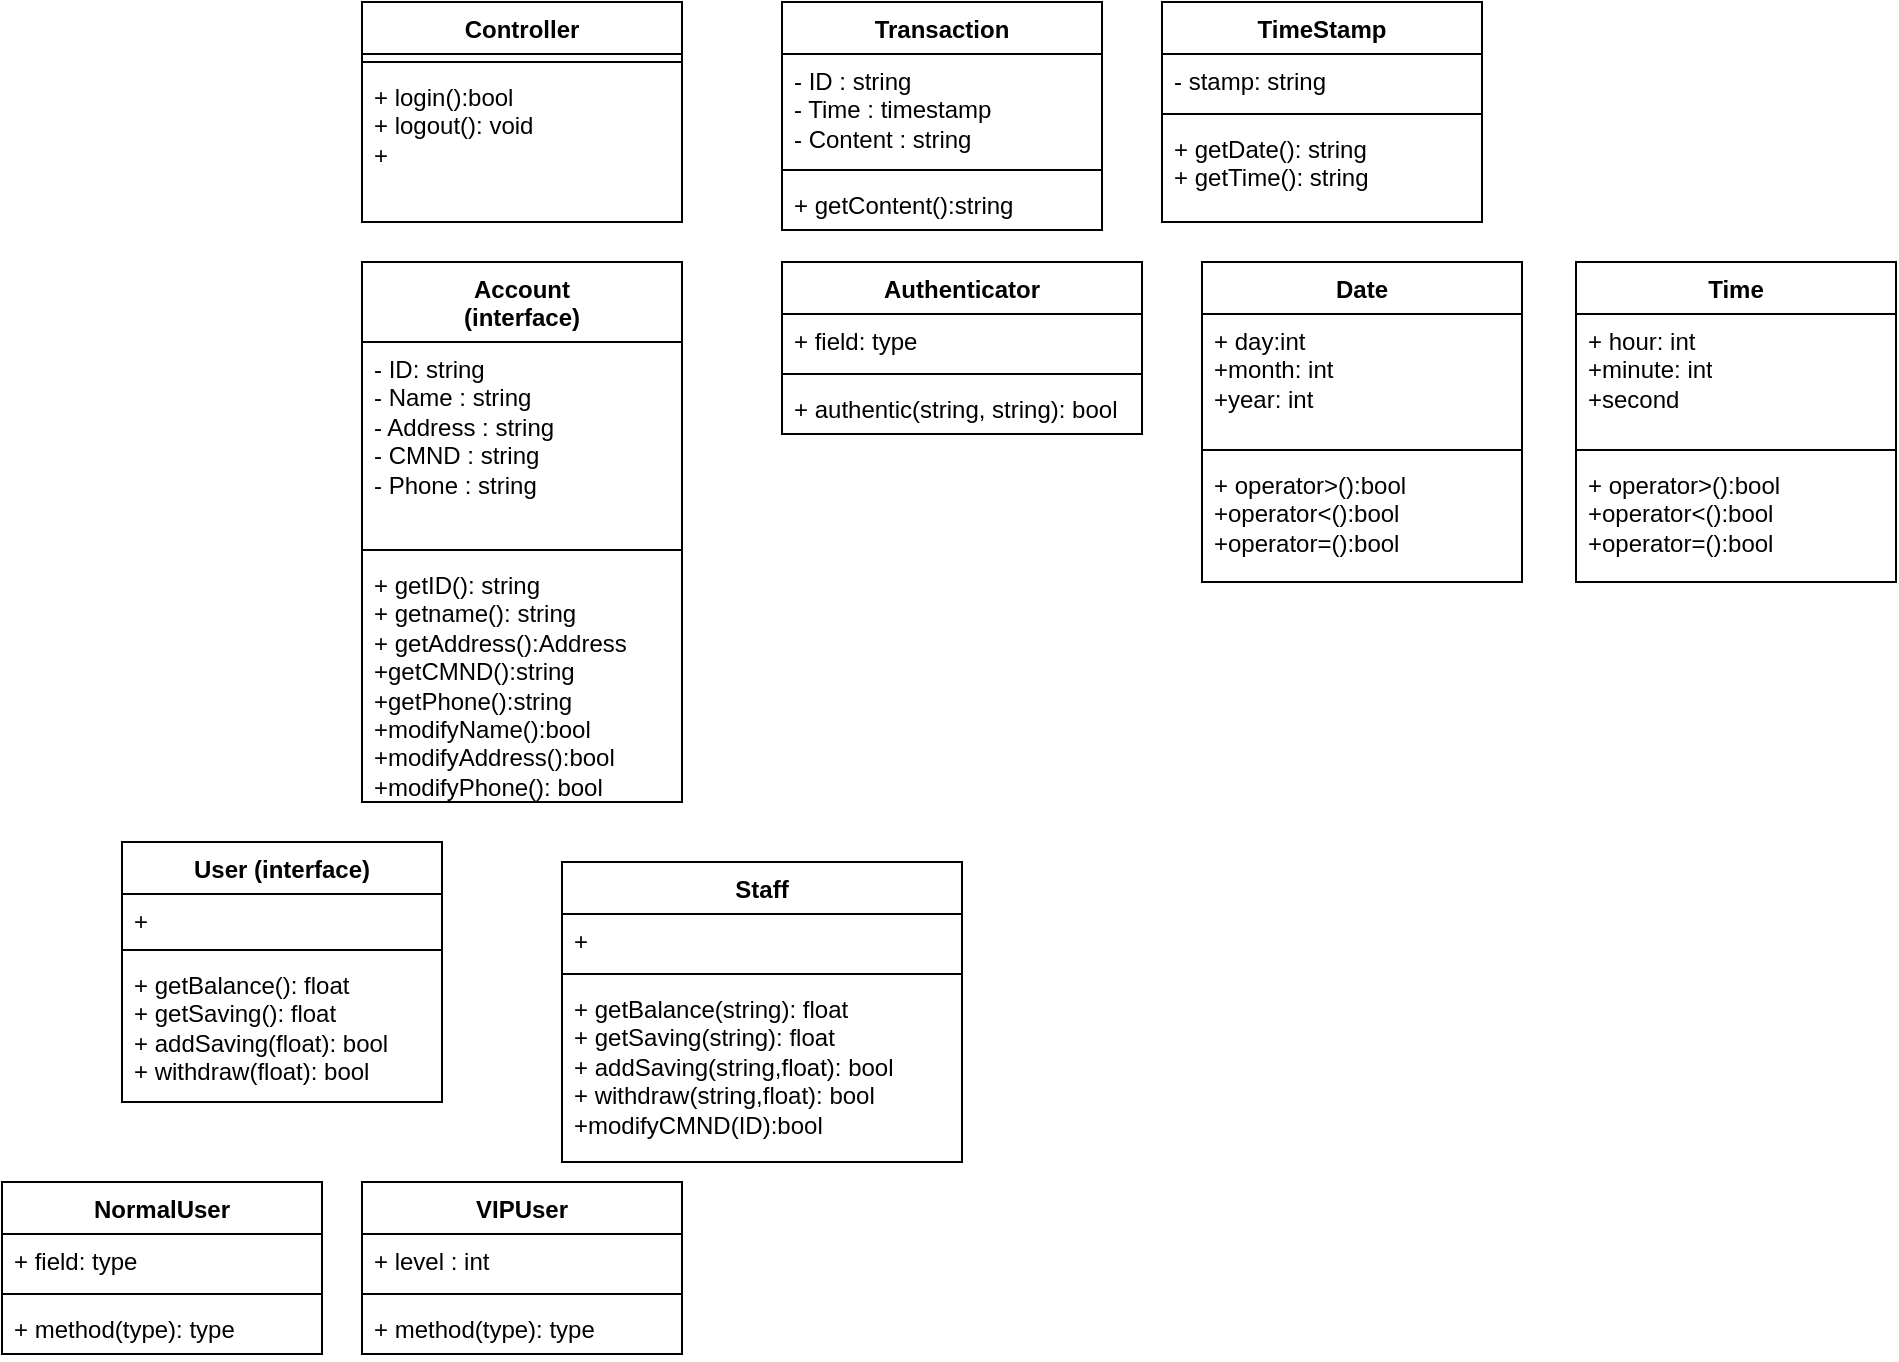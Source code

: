 <mxfile version="24.7.4">
  <diagram id="C5RBs43oDa-KdzZeNtuy" name="Page-1">
    <mxGraphModel dx="2027" dy="696" grid="1" gridSize="10" guides="1" tooltips="1" connect="1" arrows="1" fold="1" page="1" pageScale="1" pageWidth="827" pageHeight="1169" math="0" shadow="0">
      <root>
        <mxCell id="WIyWlLk6GJQsqaUBKTNV-0" />
        <mxCell id="WIyWlLk6GJQsqaUBKTNV-1" parent="WIyWlLk6GJQsqaUBKTNV-0" />
        <mxCell id="lBBp6TD19mjf5ICtD-wE-4" value="Controller" style="swimlane;fontStyle=1;align=center;verticalAlign=top;childLayout=stackLayout;horizontal=1;startSize=26;horizontalStack=0;resizeParent=1;resizeParentMax=0;resizeLast=0;collapsible=1;marginBottom=0;whiteSpace=wrap;html=1;" vertex="1" parent="WIyWlLk6GJQsqaUBKTNV-1">
          <mxGeometry x="60" y="140" width="160" height="110" as="geometry" />
        </mxCell>
        <mxCell id="lBBp6TD19mjf5ICtD-wE-6" value="" style="line;strokeWidth=1;fillColor=none;align=left;verticalAlign=middle;spacingTop=-1;spacingLeft=3;spacingRight=3;rotatable=0;labelPosition=right;points=[];portConstraint=eastwest;strokeColor=inherit;" vertex="1" parent="lBBp6TD19mjf5ICtD-wE-4">
          <mxGeometry y="26" width="160" height="8" as="geometry" />
        </mxCell>
        <mxCell id="lBBp6TD19mjf5ICtD-wE-7" value="+ login():bool&lt;div&gt;+ logout(): void&lt;/div&gt;&lt;div&gt;+&amp;nbsp;&lt;/div&gt;" style="text;strokeColor=none;fillColor=none;align=left;verticalAlign=top;spacingLeft=4;spacingRight=4;overflow=hidden;rotatable=0;points=[[0,0.5],[1,0.5]];portConstraint=eastwest;whiteSpace=wrap;html=1;" vertex="1" parent="lBBp6TD19mjf5ICtD-wE-4">
          <mxGeometry y="34" width="160" height="76" as="geometry" />
        </mxCell>
        <mxCell id="lBBp6TD19mjf5ICtD-wE-8" value="Transaction" style="swimlane;fontStyle=1;align=center;verticalAlign=top;childLayout=stackLayout;horizontal=1;startSize=26;horizontalStack=0;resizeParent=1;resizeParentMax=0;resizeLast=0;collapsible=1;marginBottom=0;whiteSpace=wrap;html=1;" vertex="1" parent="WIyWlLk6GJQsqaUBKTNV-1">
          <mxGeometry x="270" y="140" width="160" height="114" as="geometry" />
        </mxCell>
        <mxCell id="lBBp6TD19mjf5ICtD-wE-9" value="- ID : string&lt;div&gt;- Time : timestamp&lt;/div&gt;&lt;div&gt;- Content : string&lt;/div&gt;" style="text;strokeColor=none;fillColor=none;align=left;verticalAlign=top;spacingLeft=4;spacingRight=4;overflow=hidden;rotatable=0;points=[[0,0.5],[1,0.5]];portConstraint=eastwest;whiteSpace=wrap;html=1;" vertex="1" parent="lBBp6TD19mjf5ICtD-wE-8">
          <mxGeometry y="26" width="160" height="54" as="geometry" />
        </mxCell>
        <mxCell id="lBBp6TD19mjf5ICtD-wE-10" value="" style="line;strokeWidth=1;fillColor=none;align=left;verticalAlign=middle;spacingTop=-1;spacingLeft=3;spacingRight=3;rotatable=0;labelPosition=right;points=[];portConstraint=eastwest;strokeColor=inherit;" vertex="1" parent="lBBp6TD19mjf5ICtD-wE-8">
          <mxGeometry y="80" width="160" height="8" as="geometry" />
        </mxCell>
        <mxCell id="lBBp6TD19mjf5ICtD-wE-11" value="+ getContent():string" style="text;strokeColor=none;fillColor=none;align=left;verticalAlign=top;spacingLeft=4;spacingRight=4;overflow=hidden;rotatable=0;points=[[0,0.5],[1,0.5]];portConstraint=eastwest;whiteSpace=wrap;html=1;" vertex="1" parent="lBBp6TD19mjf5ICtD-wE-8">
          <mxGeometry y="88" width="160" height="26" as="geometry" />
        </mxCell>
        <mxCell id="lBBp6TD19mjf5ICtD-wE-12" value="Account&lt;div&gt;(interface)&lt;/div&gt;" style="swimlane;fontStyle=1;align=center;verticalAlign=top;childLayout=stackLayout;horizontal=1;startSize=40;horizontalStack=0;resizeParent=1;resizeParentMax=0;resizeLast=0;collapsible=1;marginBottom=0;whiteSpace=wrap;html=1;" vertex="1" parent="WIyWlLk6GJQsqaUBKTNV-1">
          <mxGeometry x="60" y="270" width="160" height="270" as="geometry" />
        </mxCell>
        <mxCell id="lBBp6TD19mjf5ICtD-wE-13" value="- ID: string&lt;div&gt;- Name : string&lt;div&gt;- Address : string&lt;/div&gt;&lt;div&gt;- CMND : string&lt;/div&gt;&lt;div&gt;- Phone : string&lt;/div&gt;&lt;/div&gt;" style="text;strokeColor=none;fillColor=none;align=left;verticalAlign=top;spacingLeft=4;spacingRight=4;overflow=hidden;rotatable=0;points=[[0,0.5],[1,0.5]];portConstraint=eastwest;whiteSpace=wrap;html=1;" vertex="1" parent="lBBp6TD19mjf5ICtD-wE-12">
          <mxGeometry y="40" width="160" height="100" as="geometry" />
        </mxCell>
        <mxCell id="lBBp6TD19mjf5ICtD-wE-14" value="" style="line;strokeWidth=1;fillColor=none;align=left;verticalAlign=middle;spacingTop=-1;spacingLeft=3;spacingRight=3;rotatable=0;labelPosition=right;points=[];portConstraint=eastwest;strokeColor=inherit;" vertex="1" parent="lBBp6TD19mjf5ICtD-wE-12">
          <mxGeometry y="140" width="160" height="8" as="geometry" />
        </mxCell>
        <mxCell id="lBBp6TD19mjf5ICtD-wE-15" value="+ getID(): string&lt;div&gt;+ getname(): string&lt;/div&gt;&lt;div&gt;+ getAddress():Address&lt;/div&gt;&lt;div&gt;+getCMND():string&lt;/div&gt;&lt;div&gt;+getPhone():string&lt;/div&gt;&lt;div&gt;+modifyName():bool&lt;/div&gt;&lt;div&gt;+modifyAddress():bool&lt;/div&gt;&lt;div&gt;+modifyPhone(): bool&lt;/div&gt;" style="text;strokeColor=none;fillColor=none;align=left;verticalAlign=top;spacingLeft=4;spacingRight=4;overflow=hidden;rotatable=0;points=[[0,0.5],[1,0.5]];portConstraint=eastwest;whiteSpace=wrap;html=1;" vertex="1" parent="lBBp6TD19mjf5ICtD-wE-12">
          <mxGeometry y="148" width="160" height="122" as="geometry" />
        </mxCell>
        <mxCell id="lBBp6TD19mjf5ICtD-wE-16" value="User (interface)" style="swimlane;fontStyle=1;align=center;verticalAlign=top;childLayout=stackLayout;horizontal=1;startSize=26;horizontalStack=0;resizeParent=1;resizeParentMax=0;resizeLast=0;collapsible=1;marginBottom=0;whiteSpace=wrap;html=1;" vertex="1" parent="WIyWlLk6GJQsqaUBKTNV-1">
          <mxGeometry x="-60" y="560" width="160" height="130" as="geometry" />
        </mxCell>
        <mxCell id="lBBp6TD19mjf5ICtD-wE-17" value="+" style="text;strokeColor=none;fillColor=none;align=left;verticalAlign=top;spacingLeft=4;spacingRight=4;overflow=hidden;rotatable=0;points=[[0,0.5],[1,0.5]];portConstraint=eastwest;whiteSpace=wrap;html=1;" vertex="1" parent="lBBp6TD19mjf5ICtD-wE-16">
          <mxGeometry y="26" width="160" height="24" as="geometry" />
        </mxCell>
        <mxCell id="lBBp6TD19mjf5ICtD-wE-18" value="" style="line;strokeWidth=1;fillColor=none;align=left;verticalAlign=middle;spacingTop=-1;spacingLeft=3;spacingRight=3;rotatable=0;labelPosition=right;points=[];portConstraint=eastwest;strokeColor=inherit;" vertex="1" parent="lBBp6TD19mjf5ICtD-wE-16">
          <mxGeometry y="50" width="160" height="8" as="geometry" />
        </mxCell>
        <mxCell id="lBBp6TD19mjf5ICtD-wE-19" value="+ getBalance(): float&lt;div&gt;+ getSaving(): float&lt;/div&gt;&lt;div&gt;+ addSaving(float): bool&lt;/div&gt;&lt;div&gt;+ withdraw(float): bool&lt;/div&gt;" style="text;strokeColor=none;fillColor=none;align=left;verticalAlign=top;spacingLeft=4;spacingRight=4;overflow=hidden;rotatable=0;points=[[0,0.5],[1,0.5]];portConstraint=eastwest;whiteSpace=wrap;html=1;" vertex="1" parent="lBBp6TD19mjf5ICtD-wE-16">
          <mxGeometry y="58" width="160" height="72" as="geometry" />
        </mxCell>
        <mxCell id="lBBp6TD19mjf5ICtD-wE-20" value="Staff" style="swimlane;fontStyle=1;align=center;verticalAlign=top;childLayout=stackLayout;horizontal=1;startSize=26;horizontalStack=0;resizeParent=1;resizeParentMax=0;resizeLast=0;collapsible=1;marginBottom=0;whiteSpace=wrap;html=1;" vertex="1" parent="WIyWlLk6GJQsqaUBKTNV-1">
          <mxGeometry x="160" y="570" width="200" height="150" as="geometry" />
        </mxCell>
        <mxCell id="lBBp6TD19mjf5ICtD-wE-21" value="+" style="text;strokeColor=none;fillColor=none;align=left;verticalAlign=top;spacingLeft=4;spacingRight=4;overflow=hidden;rotatable=0;points=[[0,0.5],[1,0.5]];portConstraint=eastwest;whiteSpace=wrap;html=1;" vertex="1" parent="lBBp6TD19mjf5ICtD-wE-20">
          <mxGeometry y="26" width="200" height="26" as="geometry" />
        </mxCell>
        <mxCell id="lBBp6TD19mjf5ICtD-wE-22" value="" style="line;strokeWidth=1;fillColor=none;align=left;verticalAlign=middle;spacingTop=-1;spacingLeft=3;spacingRight=3;rotatable=0;labelPosition=right;points=[];portConstraint=eastwest;strokeColor=inherit;" vertex="1" parent="lBBp6TD19mjf5ICtD-wE-20">
          <mxGeometry y="52" width="200" height="8" as="geometry" />
        </mxCell>
        <mxCell id="lBBp6TD19mjf5ICtD-wE-23" value="+ getBalance(string): float&lt;div&gt;+ getSaving(string): float&lt;/div&gt;&lt;div&gt;+ addSaving(string,float): bool&lt;/div&gt;&lt;div&gt;+ withdraw(string,float): bool&lt;/div&gt;&lt;div&gt;+modifyCMND(ID):bool&lt;/div&gt;&lt;div&gt;&lt;br&gt;&lt;/div&gt;" style="text;strokeColor=none;fillColor=none;align=left;verticalAlign=top;spacingLeft=4;spacingRight=4;overflow=hidden;rotatable=0;points=[[0,0.5],[1,0.5]];portConstraint=eastwest;whiteSpace=wrap;html=1;" vertex="1" parent="lBBp6TD19mjf5ICtD-wE-20">
          <mxGeometry y="60" width="200" height="90" as="geometry" />
        </mxCell>
        <mxCell id="lBBp6TD19mjf5ICtD-wE-24" value="NormalUser" style="swimlane;fontStyle=1;align=center;verticalAlign=top;childLayout=stackLayout;horizontal=1;startSize=26;horizontalStack=0;resizeParent=1;resizeParentMax=0;resizeLast=0;collapsible=1;marginBottom=0;whiteSpace=wrap;html=1;" vertex="1" parent="WIyWlLk6GJQsqaUBKTNV-1">
          <mxGeometry x="-120" y="730" width="160" height="86" as="geometry" />
        </mxCell>
        <mxCell id="lBBp6TD19mjf5ICtD-wE-25" value="+ field: type" style="text;strokeColor=none;fillColor=none;align=left;verticalAlign=top;spacingLeft=4;spacingRight=4;overflow=hidden;rotatable=0;points=[[0,0.5],[1,0.5]];portConstraint=eastwest;whiteSpace=wrap;html=1;" vertex="1" parent="lBBp6TD19mjf5ICtD-wE-24">
          <mxGeometry y="26" width="160" height="26" as="geometry" />
        </mxCell>
        <mxCell id="lBBp6TD19mjf5ICtD-wE-26" value="" style="line;strokeWidth=1;fillColor=none;align=left;verticalAlign=middle;spacingTop=-1;spacingLeft=3;spacingRight=3;rotatable=0;labelPosition=right;points=[];portConstraint=eastwest;strokeColor=inherit;" vertex="1" parent="lBBp6TD19mjf5ICtD-wE-24">
          <mxGeometry y="52" width="160" height="8" as="geometry" />
        </mxCell>
        <mxCell id="lBBp6TD19mjf5ICtD-wE-27" value="+ method(type): type" style="text;strokeColor=none;fillColor=none;align=left;verticalAlign=top;spacingLeft=4;spacingRight=4;overflow=hidden;rotatable=0;points=[[0,0.5],[1,0.5]];portConstraint=eastwest;whiteSpace=wrap;html=1;" vertex="1" parent="lBBp6TD19mjf5ICtD-wE-24">
          <mxGeometry y="60" width="160" height="26" as="geometry" />
        </mxCell>
        <mxCell id="lBBp6TD19mjf5ICtD-wE-28" value="VIPUser" style="swimlane;fontStyle=1;align=center;verticalAlign=top;childLayout=stackLayout;horizontal=1;startSize=26;horizontalStack=0;resizeParent=1;resizeParentMax=0;resizeLast=0;collapsible=1;marginBottom=0;whiteSpace=wrap;html=1;" vertex="1" parent="WIyWlLk6GJQsqaUBKTNV-1">
          <mxGeometry x="60" y="730" width="160" height="86" as="geometry" />
        </mxCell>
        <mxCell id="lBBp6TD19mjf5ICtD-wE-29" value="+ level : int" style="text;strokeColor=none;fillColor=none;align=left;verticalAlign=top;spacingLeft=4;spacingRight=4;overflow=hidden;rotatable=0;points=[[0,0.5],[1,0.5]];portConstraint=eastwest;whiteSpace=wrap;html=1;" vertex="1" parent="lBBp6TD19mjf5ICtD-wE-28">
          <mxGeometry y="26" width="160" height="26" as="geometry" />
        </mxCell>
        <mxCell id="lBBp6TD19mjf5ICtD-wE-30" value="" style="line;strokeWidth=1;fillColor=none;align=left;verticalAlign=middle;spacingTop=-1;spacingLeft=3;spacingRight=3;rotatable=0;labelPosition=right;points=[];portConstraint=eastwest;strokeColor=inherit;" vertex="1" parent="lBBp6TD19mjf5ICtD-wE-28">
          <mxGeometry y="52" width="160" height="8" as="geometry" />
        </mxCell>
        <mxCell id="lBBp6TD19mjf5ICtD-wE-31" value="+ method(type): type" style="text;strokeColor=none;fillColor=none;align=left;verticalAlign=top;spacingLeft=4;spacingRight=4;overflow=hidden;rotatable=0;points=[[0,0.5],[1,0.5]];portConstraint=eastwest;whiteSpace=wrap;html=1;" vertex="1" parent="lBBp6TD19mjf5ICtD-wE-28">
          <mxGeometry y="60" width="160" height="26" as="geometry" />
        </mxCell>
        <mxCell id="lBBp6TD19mjf5ICtD-wE-32" value="Authenticator" style="swimlane;fontStyle=1;align=center;verticalAlign=top;childLayout=stackLayout;horizontal=1;startSize=26;horizontalStack=0;resizeParent=1;resizeParentMax=0;resizeLast=0;collapsible=1;marginBottom=0;whiteSpace=wrap;html=1;" vertex="1" parent="WIyWlLk6GJQsqaUBKTNV-1">
          <mxGeometry x="270" y="270" width="180" height="86" as="geometry" />
        </mxCell>
        <mxCell id="lBBp6TD19mjf5ICtD-wE-33" value="+ field: type" style="text;strokeColor=none;fillColor=none;align=left;verticalAlign=top;spacingLeft=4;spacingRight=4;overflow=hidden;rotatable=0;points=[[0,0.5],[1,0.5]];portConstraint=eastwest;whiteSpace=wrap;html=1;" vertex="1" parent="lBBp6TD19mjf5ICtD-wE-32">
          <mxGeometry y="26" width="180" height="26" as="geometry" />
        </mxCell>
        <mxCell id="lBBp6TD19mjf5ICtD-wE-34" value="" style="line;strokeWidth=1;fillColor=none;align=left;verticalAlign=middle;spacingTop=-1;spacingLeft=3;spacingRight=3;rotatable=0;labelPosition=right;points=[];portConstraint=eastwest;strokeColor=inherit;" vertex="1" parent="lBBp6TD19mjf5ICtD-wE-32">
          <mxGeometry y="52" width="180" height="8" as="geometry" />
        </mxCell>
        <mxCell id="lBBp6TD19mjf5ICtD-wE-35" value="+ authentic(string, string): bool" style="text;strokeColor=none;fillColor=none;align=left;verticalAlign=top;spacingLeft=4;spacingRight=4;overflow=hidden;rotatable=0;points=[[0,0.5],[1,0.5]];portConstraint=eastwest;whiteSpace=wrap;html=1;" vertex="1" parent="lBBp6TD19mjf5ICtD-wE-32">
          <mxGeometry y="60" width="180" height="26" as="geometry" />
        </mxCell>
        <mxCell id="lBBp6TD19mjf5ICtD-wE-36" value="TimeStamp" style="swimlane;fontStyle=1;align=center;verticalAlign=top;childLayout=stackLayout;horizontal=1;startSize=26;horizontalStack=0;resizeParent=1;resizeParentMax=0;resizeLast=0;collapsible=1;marginBottom=0;whiteSpace=wrap;html=1;" vertex="1" parent="WIyWlLk6GJQsqaUBKTNV-1">
          <mxGeometry x="460" y="140" width="160" height="110" as="geometry" />
        </mxCell>
        <mxCell id="lBBp6TD19mjf5ICtD-wE-37" value="- stamp: string" style="text;strokeColor=none;fillColor=none;align=left;verticalAlign=top;spacingLeft=4;spacingRight=4;overflow=hidden;rotatable=0;points=[[0,0.5],[1,0.5]];portConstraint=eastwest;whiteSpace=wrap;html=1;" vertex="1" parent="lBBp6TD19mjf5ICtD-wE-36">
          <mxGeometry y="26" width="160" height="26" as="geometry" />
        </mxCell>
        <mxCell id="lBBp6TD19mjf5ICtD-wE-38" value="" style="line;strokeWidth=1;fillColor=none;align=left;verticalAlign=middle;spacingTop=-1;spacingLeft=3;spacingRight=3;rotatable=0;labelPosition=right;points=[];portConstraint=eastwest;strokeColor=inherit;" vertex="1" parent="lBBp6TD19mjf5ICtD-wE-36">
          <mxGeometry y="52" width="160" height="8" as="geometry" />
        </mxCell>
        <mxCell id="lBBp6TD19mjf5ICtD-wE-39" value="+ getDate(): string&lt;div&gt;+ getTime(): string&lt;/div&gt;" style="text;strokeColor=none;fillColor=none;align=left;verticalAlign=top;spacingLeft=4;spacingRight=4;overflow=hidden;rotatable=0;points=[[0,0.5],[1,0.5]];portConstraint=eastwest;whiteSpace=wrap;html=1;" vertex="1" parent="lBBp6TD19mjf5ICtD-wE-36">
          <mxGeometry y="60" width="160" height="50" as="geometry" />
        </mxCell>
        <mxCell id="lBBp6TD19mjf5ICtD-wE-40" value="Date" style="swimlane;fontStyle=1;align=center;verticalAlign=top;childLayout=stackLayout;horizontal=1;startSize=26;horizontalStack=0;resizeParent=1;resizeParentMax=0;resizeLast=0;collapsible=1;marginBottom=0;whiteSpace=wrap;html=1;" vertex="1" parent="WIyWlLk6GJQsqaUBKTNV-1">
          <mxGeometry x="480" y="270" width="160" height="160" as="geometry" />
        </mxCell>
        <mxCell id="lBBp6TD19mjf5ICtD-wE-41" value="+ day:int&lt;div&gt;+month: int&lt;/div&gt;&lt;div&gt;+year: int&lt;/div&gt;" style="text;strokeColor=none;fillColor=none;align=left;verticalAlign=top;spacingLeft=4;spacingRight=4;overflow=hidden;rotatable=0;points=[[0,0.5],[1,0.5]];portConstraint=eastwest;whiteSpace=wrap;html=1;" vertex="1" parent="lBBp6TD19mjf5ICtD-wE-40">
          <mxGeometry y="26" width="160" height="64" as="geometry" />
        </mxCell>
        <mxCell id="lBBp6TD19mjf5ICtD-wE-42" value="" style="line;strokeWidth=1;fillColor=none;align=left;verticalAlign=middle;spacingTop=-1;spacingLeft=3;spacingRight=3;rotatable=0;labelPosition=right;points=[];portConstraint=eastwest;strokeColor=inherit;" vertex="1" parent="lBBp6TD19mjf5ICtD-wE-40">
          <mxGeometry y="90" width="160" height="8" as="geometry" />
        </mxCell>
        <mxCell id="lBBp6TD19mjf5ICtD-wE-43" value="+ operator&amp;gt;():bool&lt;div&gt;+operator&amp;lt;():bool&lt;/div&gt;&lt;div&gt;+operator=():bool&lt;/div&gt;" style="text;strokeColor=none;fillColor=none;align=left;verticalAlign=top;spacingLeft=4;spacingRight=4;overflow=hidden;rotatable=0;points=[[0,0.5],[1,0.5]];portConstraint=eastwest;whiteSpace=wrap;html=1;" vertex="1" parent="lBBp6TD19mjf5ICtD-wE-40">
          <mxGeometry y="98" width="160" height="62" as="geometry" />
        </mxCell>
        <mxCell id="lBBp6TD19mjf5ICtD-wE-44" value="Time" style="swimlane;fontStyle=1;align=center;verticalAlign=top;childLayout=stackLayout;horizontal=1;startSize=26;horizontalStack=0;resizeParent=1;resizeParentMax=0;resizeLast=0;collapsible=1;marginBottom=0;whiteSpace=wrap;html=1;" vertex="1" parent="WIyWlLk6GJQsqaUBKTNV-1">
          <mxGeometry x="667" y="270" width="160" height="160" as="geometry" />
        </mxCell>
        <mxCell id="lBBp6TD19mjf5ICtD-wE-45" value="+ hour: int&lt;div&gt;+minute: int&lt;/div&gt;&lt;div&gt;+second&lt;/div&gt;" style="text;strokeColor=none;fillColor=none;align=left;verticalAlign=top;spacingLeft=4;spacingRight=4;overflow=hidden;rotatable=0;points=[[0,0.5],[1,0.5]];portConstraint=eastwest;whiteSpace=wrap;html=1;" vertex="1" parent="lBBp6TD19mjf5ICtD-wE-44">
          <mxGeometry y="26" width="160" height="64" as="geometry" />
        </mxCell>
        <mxCell id="lBBp6TD19mjf5ICtD-wE-46" value="" style="line;strokeWidth=1;fillColor=none;align=left;verticalAlign=middle;spacingTop=-1;spacingLeft=3;spacingRight=3;rotatable=0;labelPosition=right;points=[];portConstraint=eastwest;strokeColor=inherit;" vertex="1" parent="lBBp6TD19mjf5ICtD-wE-44">
          <mxGeometry y="90" width="160" height="8" as="geometry" />
        </mxCell>
        <mxCell id="lBBp6TD19mjf5ICtD-wE-47" value="+ operator&amp;gt;():bool&lt;div&gt;+operator&amp;lt;():bool&lt;/div&gt;&lt;div&gt;+operator=():bool&lt;/div&gt;" style="text;strokeColor=none;fillColor=none;align=left;verticalAlign=top;spacingLeft=4;spacingRight=4;overflow=hidden;rotatable=0;points=[[0,0.5],[1,0.5]];portConstraint=eastwest;whiteSpace=wrap;html=1;" vertex="1" parent="lBBp6TD19mjf5ICtD-wE-44">
          <mxGeometry y="98" width="160" height="62" as="geometry" />
        </mxCell>
      </root>
    </mxGraphModel>
  </diagram>
</mxfile>
